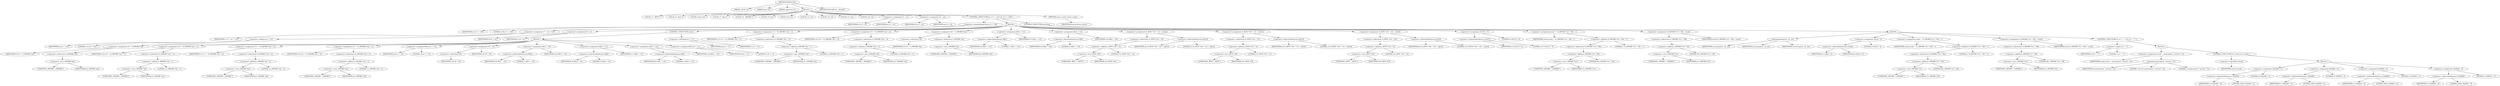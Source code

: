 digraph IGDstartelt {  
"1000112" [label = "(METHOD,IGDstartelt)" ]
"1000113" [label = "(PARAM,_BYTE *a1)" ]
"1000114" [label = "(PARAM,char *a2)" ]
"1000115" [label = "(PARAM,signed int a3)" ]
"1000116" [label = "(BLOCK,,)" ]
"1000117" [label = "(LOCAL,v3: _BYTE *)" ]
"1000118" [label = "(LOCAL,v4: char *)" ]
"1000119" [label = "(LOCAL,result: int)" ]
"1000120" [label = "(LOCAL,v7: char *)" ]
"1000121" [label = "(LOCAL,v8: _DWORD *)" ]
"1000122" [label = "(LOCAL,v9: int)" ]
"1000123" [label = "(LOCAL,v10: int)" ]
"1000124" [label = "(LOCAL,v11: int)" ]
"1000125" [label = "(LOCAL,v12: int)" ]
"1000126" [label = "(LOCAL,v13: int)" ]
"1000127" [label = "(LOCAL,v14: int)" ]
"1000128" [label = "(<operator>.assignment,v3 = a1)" ]
"1000129" [label = "(IDENTIFIER,v3,v3 = a1)" ]
"1000130" [label = "(IDENTIFIER,a1,v3 = a1)" ]
"1000131" [label = "(<operator>.assignment,v4 = a2)" ]
"1000132" [label = "(IDENTIFIER,v4,v4 = a2)" ]
"1000133" [label = "(IDENTIFIER,a2,v4 = a2)" ]
"1000134" [label = "(CONTROL_STRUCTURE,if ( a3 >= 128 ),if ( a3 >= 128 ))" ]
"1000135" [label = "(<operator>.greaterEqualsThan,a3 >= 128)" ]
"1000136" [label = "(IDENTIFIER,a3,a3 >= 128)" ]
"1000137" [label = "(LITERAL,128,a3 >= 128)" ]
"1000138" [label = "(BLOCK,,)" ]
"1000139" [label = "(<operator>.assignment,v7 = a2 + 112)" ]
"1000140" [label = "(IDENTIFIER,v7,v7 = a2 + 112)" ]
"1000141" [label = "(<operator>.addition,a2 + 112)" ]
"1000142" [label = "(IDENTIFIER,a2,a2 + 112)" ]
"1000143" [label = "(LITERAL,112,a2 + 112)" ]
"1000144" [label = "(<operator>.assignment,v8 = a1)" ]
"1000145" [label = "(IDENTIFIER,v8,v8 = a1)" ]
"1000146" [label = "(IDENTIFIER,a1,v8 = a1)" ]
"1000147" [label = "(CONTROL_STRUCTURE,do,do)" ]
"1000148" [label = "(BLOCK,,)" ]
"1000149" [label = "(<operator>.assignment,v9 = *(_DWORD *)a2)" ]
"1000150" [label = "(IDENTIFIER,v9,v9 = *(_DWORD *)a2)" ]
"1000151" [label = "(<operator>.indirection,*(_DWORD *)a2)" ]
"1000152" [label = "(<operator>.cast,(_DWORD *)a2)" ]
"1000153" [label = "(UNKNOWN,_DWORD *,_DWORD *)" ]
"1000154" [label = "(IDENTIFIER,a2,(_DWORD *)a2)" ]
"1000155" [label = "(<operator>.assignment,v10 = *((_DWORD *)a2 + 1))" ]
"1000156" [label = "(IDENTIFIER,v10,v10 = *((_DWORD *)a2 + 1))" ]
"1000157" [label = "(<operator>.indirection,*((_DWORD *)a2 + 1))" ]
"1000158" [label = "(<operator>.addition,(_DWORD *)a2 + 1)" ]
"1000159" [label = "(<operator>.cast,(_DWORD *)a2)" ]
"1000160" [label = "(UNKNOWN,_DWORD *,_DWORD *)" ]
"1000161" [label = "(IDENTIFIER,a2,(_DWORD *)a2)" ]
"1000162" [label = "(LITERAL,1,(_DWORD *)a2 + 1)" ]
"1000163" [label = "(<operator>.assignment,v11 = *((_DWORD *)a2 + 2))" ]
"1000164" [label = "(IDENTIFIER,v11,v11 = *((_DWORD *)a2 + 2))" ]
"1000165" [label = "(<operator>.indirection,*((_DWORD *)a2 + 2))" ]
"1000166" [label = "(<operator>.addition,(_DWORD *)a2 + 2)" ]
"1000167" [label = "(<operator>.cast,(_DWORD *)a2)" ]
"1000168" [label = "(UNKNOWN,_DWORD *,_DWORD *)" ]
"1000169" [label = "(IDENTIFIER,a2,(_DWORD *)a2)" ]
"1000170" [label = "(LITERAL,2,(_DWORD *)a2 + 2)" ]
"1000171" [label = "(<operator>.assignment,v12 = *((_DWORD *)a2 + 3))" ]
"1000172" [label = "(IDENTIFIER,v12,v12 = *((_DWORD *)a2 + 3))" ]
"1000173" [label = "(<operator>.indirection,*((_DWORD *)a2 + 3))" ]
"1000174" [label = "(<operator>.addition,(_DWORD *)a2 + 3)" ]
"1000175" [label = "(<operator>.cast,(_DWORD *)a2)" ]
"1000176" [label = "(UNKNOWN,_DWORD *,_DWORD *)" ]
"1000177" [label = "(IDENTIFIER,a2,(_DWORD *)a2)" ]
"1000178" [label = "(LITERAL,3,(_DWORD *)a2 + 3)" ]
"1000179" [label = "(<operator>.assignmentPlus,a2 += 16)" ]
"1000180" [label = "(IDENTIFIER,a2,a2 += 16)" ]
"1000181" [label = "(LITERAL,16,a2 += 16)" ]
"1000182" [label = "(<operator>.assignment,*v8 = v9)" ]
"1000183" [label = "(<operator>.indirection,*v8)" ]
"1000184" [label = "(IDENTIFIER,v8,*v8 = v9)" ]
"1000185" [label = "(IDENTIFIER,v9,*v8 = v9)" ]
"1000186" [label = "(<operator>.assignment,v8[1] = v10)" ]
"1000187" [label = "(<operator>.indirectIndexAccess,v8[1])" ]
"1000188" [label = "(IDENTIFIER,v8,v8[1] = v10)" ]
"1000189" [label = "(LITERAL,1,v8[1] = v10)" ]
"1000190" [label = "(IDENTIFIER,v10,v8[1] = v10)" ]
"1000191" [label = "(<operator>.assignment,v8[2] = v11)" ]
"1000192" [label = "(<operator>.indirectIndexAccess,v8[2])" ]
"1000193" [label = "(IDENTIFIER,v8,v8[2] = v11)" ]
"1000194" [label = "(LITERAL,2,v8[2] = v11)" ]
"1000195" [label = "(IDENTIFIER,v11,v8[2] = v11)" ]
"1000196" [label = "(<operator>.assignment,v8[3] = v12)" ]
"1000197" [label = "(<operator>.indirectIndexAccess,v8[3])" ]
"1000198" [label = "(IDENTIFIER,v8,v8[3] = v12)" ]
"1000199" [label = "(LITERAL,3,v8[3] = v12)" ]
"1000200" [label = "(IDENTIFIER,v12,v8[3] = v12)" ]
"1000201" [label = "(<operator>.assignmentPlus,v8 += 4)" ]
"1000202" [label = "(IDENTIFIER,v8,v8 += 4)" ]
"1000203" [label = "(LITERAL,4,v8 += 4)" ]
"1000204" [label = "(<operator>.notEquals,a2 != v7)" ]
"1000205" [label = "(IDENTIFIER,a2,a2 != v7)" ]
"1000206" [label = "(IDENTIFIER,v7,a2 != v7)" ]
"1000207" [label = "(<operator>.assignment,v13 = *((_DWORD *)a2 + 1))" ]
"1000208" [label = "(IDENTIFIER,v13,v13 = *((_DWORD *)a2 + 1))" ]
"1000209" [label = "(<operator>.indirection,*((_DWORD *)a2 + 1))" ]
"1000210" [label = "(<operator>.addition,(_DWORD *)a2 + 1)" ]
"1000211" [label = "(<operator>.cast,(_DWORD *)a2)" ]
"1000212" [label = "(UNKNOWN,_DWORD *,_DWORD *)" ]
"1000213" [label = "(IDENTIFIER,a2,(_DWORD *)a2)" ]
"1000214" [label = "(LITERAL,1,(_DWORD *)a2 + 1)" ]
"1000215" [label = "(<operator>.assignment,v14 = *((_DWORD *)a2 + 2))" ]
"1000216" [label = "(IDENTIFIER,v14,v14 = *((_DWORD *)a2 + 2))" ]
"1000217" [label = "(<operator>.indirection,*((_DWORD *)a2 + 2))" ]
"1000218" [label = "(<operator>.addition,(_DWORD *)a2 + 2)" ]
"1000219" [label = "(<operator>.cast,(_DWORD *)a2)" ]
"1000220" [label = "(UNKNOWN,_DWORD *,_DWORD *)" ]
"1000221" [label = "(IDENTIFIER,a2,(_DWORD *)a2)" ]
"1000222" [label = "(LITERAL,2,(_DWORD *)a2 + 2)" ]
"1000223" [label = "(<operator>.assignment,*v8 = *(_DWORD *)a2)" ]
"1000224" [label = "(<operator>.indirection,*v8)" ]
"1000225" [label = "(IDENTIFIER,v8,*v8 = *(_DWORD *)a2)" ]
"1000226" [label = "(<operator>.indirection,*(_DWORD *)a2)" ]
"1000227" [label = "(<operator>.cast,(_DWORD *)a2)" ]
"1000228" [label = "(UNKNOWN,_DWORD *,_DWORD *)" ]
"1000229" [label = "(IDENTIFIER,a2,(_DWORD *)a2)" ]
"1000230" [label = "(<operator>.assignment,v8[1] = v13)" ]
"1000231" [label = "(<operator>.indirectIndexAccess,v8[1])" ]
"1000232" [label = "(IDENTIFIER,v8,v8[1] = v13)" ]
"1000233" [label = "(LITERAL,1,v8[1] = v13)" ]
"1000234" [label = "(IDENTIFIER,v13,v8[1] = v13)" ]
"1000235" [label = "(<operator>.assignment,v8[2] = v14)" ]
"1000236" [label = "(<operator>.indirectIndexAccess,v8[2])" ]
"1000237" [label = "(IDENTIFIER,v8,v8[2] = v14)" ]
"1000238" [label = "(LITERAL,2,v8[2] = v14)" ]
"1000239" [label = "(IDENTIFIER,v14,v8[2] = v14)" ]
"1000240" [label = "(<operator>.assignment,*((_BYTE *)v8 + 12) = a2[12])" ]
"1000241" [label = "(<operator>.indirection,*((_BYTE *)v8 + 12))" ]
"1000242" [label = "(<operator>.addition,(_BYTE *)v8 + 12)" ]
"1000243" [label = "(<operator>.cast,(_BYTE *)v8)" ]
"1000244" [label = "(UNKNOWN,_BYTE *,_BYTE *)" ]
"1000245" [label = "(IDENTIFIER,v8,(_BYTE *)v8)" ]
"1000246" [label = "(LITERAL,12,(_BYTE *)v8 + 12)" ]
"1000247" [label = "(<operator>.indirectIndexAccess,a2[12])" ]
"1000248" [label = "(IDENTIFIER,a2,*((_BYTE *)v8 + 12) = a2[12])" ]
"1000249" [label = "(LITERAL,12,*((_BYTE *)v8 + 12) = a2[12])" ]
"1000250" [label = "(<operator>.assignment,*((_BYTE *)v8 + 13) = a2[13])" ]
"1000251" [label = "(<operator>.indirection,*((_BYTE *)v8 + 13))" ]
"1000252" [label = "(<operator>.addition,(_BYTE *)v8 + 13)" ]
"1000253" [label = "(<operator>.cast,(_BYTE *)v8)" ]
"1000254" [label = "(UNKNOWN,_BYTE *,_BYTE *)" ]
"1000255" [label = "(IDENTIFIER,v8,(_BYTE *)v8)" ]
"1000256" [label = "(LITERAL,13,(_BYTE *)v8 + 13)" ]
"1000257" [label = "(<operator>.indirectIndexAccess,a2[13])" ]
"1000258" [label = "(IDENTIFIER,a2,*((_BYTE *)v8 + 13) = a2[13])" ]
"1000259" [label = "(LITERAL,13,*((_BYTE *)v8 + 13) = a2[13])" ]
"1000260" [label = "(<operator>.assignment,*((_BYTE *)v8 + 14) = a2[14])" ]
"1000261" [label = "(<operator>.indirection,*((_BYTE *)v8 + 14))" ]
"1000262" [label = "(<operator>.addition,(_BYTE *)v8 + 14)" ]
"1000263" [label = "(<operator>.cast,(_BYTE *)v8)" ]
"1000264" [label = "(UNKNOWN,_BYTE *,_BYTE *)" ]
"1000265" [label = "(IDENTIFIER,v8,(_BYTE *)v8)" ]
"1000266" [label = "(LITERAL,14,(_BYTE *)v8 + 14)" ]
"1000267" [label = "(<operator>.indirectIndexAccess,a2[14])" ]
"1000268" [label = "(IDENTIFIER,a2,*((_BYTE *)v8 + 14) = a2[14])" ]
"1000269" [label = "(LITERAL,14,*((_BYTE *)v8 + 14) = a2[14])" ]
"1000270" [label = "(<operator>.assignment,v3[127] = 0)" ]
"1000271" [label = "(<operator>.indirectIndexAccess,v3[127])" ]
"1000272" [label = "(IDENTIFIER,v3,v3[127] = 0)" ]
"1000273" [label = "(LITERAL,127,v3[127] = 0)" ]
"1000274" [label = "(LITERAL,0,v3[127] = 0)" ]
"1000275" [label = "(<operator>.assignment,result = *((_DWORD *)v3 + 96) + 1)" ]
"1000276" [label = "(IDENTIFIER,result,result = *((_DWORD *)v3 + 96) + 1)" ]
"1000277" [label = "(<operator>.addition,*((_DWORD *)v3 + 96) + 1)" ]
"1000278" [label = "(<operator>.indirection,*((_DWORD *)v3 + 96))" ]
"1000279" [label = "(<operator>.addition,(_DWORD *)v3 + 96)" ]
"1000280" [label = "(<operator>.cast,(_DWORD *)v3)" ]
"1000281" [label = "(UNKNOWN,_DWORD *,_DWORD *)" ]
"1000282" [label = "(IDENTIFIER,v3,(_DWORD *)v3)" ]
"1000283" [label = "(LITERAL,96,(_DWORD *)v3 + 96)" ]
"1000284" [label = "(LITERAL,1,*((_DWORD *)v3 + 96) + 1)" ]
"1000285" [label = "(<operator>.assignment,*((_DWORD *)v3 + 96) = result)" ]
"1000286" [label = "(<operator>.indirection,*((_DWORD *)v3 + 96))" ]
"1000287" [label = "(<operator>.addition,(_DWORD *)v3 + 96)" ]
"1000288" [label = "(<operator>.cast,(_DWORD *)v3)" ]
"1000289" [label = "(UNKNOWN,_DWORD *,_DWORD *)" ]
"1000290" [label = "(IDENTIFIER,v3,(_DWORD *)v3)" ]
"1000291" [label = "(LITERAL,96,(_DWORD *)v3 + 96)" ]
"1000292" [label = "(IDENTIFIER,result,*((_DWORD *)v3 + 96) = result)" ]
"1000293" [label = "(CONTROL_STRUCTURE,else,else)" ]
"1000294" [label = "(BLOCK,,)" ]
"1000295" [label = "(memcpy,memcpy(a1, a2, a3))" ]
"1000296" [label = "(IDENTIFIER,a1,memcpy(a1, a2, a3))" ]
"1000297" [label = "(IDENTIFIER,a2,memcpy(a1, a2, a3))" ]
"1000298" [label = "(IDENTIFIER,a3,memcpy(a1, a2, a3))" ]
"1000299" [label = "(<operator>.assignment,v3[a3] = 0)" ]
"1000300" [label = "(<operator>.indirectIndexAccess,v3[a3])" ]
"1000301" [label = "(IDENTIFIER,v3,v3[a3] = 0)" ]
"1000302" [label = "(IDENTIFIER,a3,v3[a3] = 0)" ]
"1000303" [label = "(LITERAL,0,v3[a3] = 0)" ]
"1000304" [label = "(<operator>.assignment,result = *((_DWORD *)v3 + 96) + 1)" ]
"1000305" [label = "(IDENTIFIER,result,result = *((_DWORD *)v3 + 96) + 1)" ]
"1000306" [label = "(<operator>.addition,*((_DWORD *)v3 + 96) + 1)" ]
"1000307" [label = "(<operator>.indirection,*((_DWORD *)v3 + 96))" ]
"1000308" [label = "(<operator>.addition,(_DWORD *)v3 + 96)" ]
"1000309" [label = "(<operator>.cast,(_DWORD *)v3)" ]
"1000310" [label = "(UNKNOWN,_DWORD *,_DWORD *)" ]
"1000311" [label = "(IDENTIFIER,v3,(_DWORD *)v3)" ]
"1000312" [label = "(LITERAL,96,(_DWORD *)v3 + 96)" ]
"1000313" [label = "(LITERAL,1,*((_DWORD *)v3 + 96) + 1)" ]
"1000314" [label = "(<operator>.assignment,*((_DWORD *)v3 + 96) = result)" ]
"1000315" [label = "(<operator>.indirection,*((_DWORD *)v3 + 96))" ]
"1000316" [label = "(<operator>.addition,(_DWORD *)v3 + 96)" ]
"1000317" [label = "(<operator>.cast,(_DWORD *)v3)" ]
"1000318" [label = "(UNKNOWN,_DWORD *,_DWORD *)" ]
"1000319" [label = "(IDENTIFIER,v3,(_DWORD *)v3)" ]
"1000320" [label = "(LITERAL,96,(_DWORD *)v3 + 96)" ]
"1000321" [label = "(IDENTIFIER,result,*((_DWORD *)v3 + 96) = result)" ]
"1000322" [label = "(CONTROL_STRUCTURE,if ( a3 == 7 ),if ( a3 == 7 ))" ]
"1000323" [label = "(<operator>.equals,a3 == 7)" ]
"1000324" [label = "(IDENTIFIER,a3,a3 == 7)" ]
"1000325" [label = "(LITERAL,7,a3 == 7)" ]
"1000326" [label = "(BLOCK,,)" ]
"1000327" [label = "(<operator>.assignment,result = memcmp(v4, \"service\", 7u))" ]
"1000328" [label = "(IDENTIFIER,result,result = memcmp(v4, \"service\", 7u))" ]
"1000329" [label = "(memcmp,memcmp(v4, \"service\", 7u))" ]
"1000330" [label = "(IDENTIFIER,v4,memcmp(v4, \"service\", 7u))" ]
"1000331" [label = "(LITERAL,\"service\",memcmp(v4, \"service\", 7u))" ]
"1000332" [label = "(LITERAL,7u,memcmp(v4, \"service\", 7u))" ]
"1000333" [label = "(CONTROL_STRUCTURE,if ( !result ),if ( !result ))" ]
"1000334" [label = "(<operator>.logicalNot,!result)" ]
"1000335" [label = "(IDENTIFIER,result,!result)" ]
"1000336" [label = "(BLOCK,,)" ]
"1000337" [label = "(<operator>.assignment,v3[2436] = 0)" ]
"1000338" [label = "(<operator>.indirectIndexAccess,v3[2436])" ]
"1000339" [label = "(IDENTIFIER,v3,v3[2436] = 0)" ]
"1000340" [label = "(LITERAL,2436,v3[2436] = 0)" ]
"1000341" [label = "(LITERAL,0,v3[2436] = 0)" ]
"1000342" [label = "(<operator>.assignment,v3[2564] = 0)" ]
"1000343" [label = "(<operator>.indirectIndexAccess,v3[2564])" ]
"1000344" [label = "(IDENTIFIER,v3,v3[2564] = 0)" ]
"1000345" [label = "(LITERAL,2564,v3[2564] = 0)" ]
"1000346" [label = "(LITERAL,0,v3[2564] = 0)" ]
"1000347" [label = "(<operator>.assignment,v3[2692] = 0)" ]
"1000348" [label = "(<operator>.indirectIndexAccess,v3[2692])" ]
"1000349" [label = "(IDENTIFIER,v3,v3[2692] = 0)" ]
"1000350" [label = "(LITERAL,2692,v3[2692] = 0)" ]
"1000351" [label = "(LITERAL,0,v3[2692] = 0)" ]
"1000352" [label = "(<operator>.assignment,v3[2820] = 0)" ]
"1000353" [label = "(<operator>.indirectIndexAccess,v3[2820])" ]
"1000354" [label = "(IDENTIFIER,v3,v3[2820] = 0)" ]
"1000355" [label = "(LITERAL,2820,v3[2820] = 0)" ]
"1000356" [label = "(LITERAL,0,v3[2820] = 0)" ]
"1000357" [label = "(RETURN,return result;,return result;)" ]
"1000358" [label = "(IDENTIFIER,result,return result;)" ]
"1000359" [label = "(METHOD_RETURN,int __fastcall)" ]
  "1000112" -> "1000113" 
  "1000112" -> "1000114" 
  "1000112" -> "1000115" 
  "1000112" -> "1000116" 
  "1000112" -> "1000359" 
  "1000116" -> "1000117" 
  "1000116" -> "1000118" 
  "1000116" -> "1000119" 
  "1000116" -> "1000120" 
  "1000116" -> "1000121" 
  "1000116" -> "1000122" 
  "1000116" -> "1000123" 
  "1000116" -> "1000124" 
  "1000116" -> "1000125" 
  "1000116" -> "1000126" 
  "1000116" -> "1000127" 
  "1000116" -> "1000128" 
  "1000116" -> "1000131" 
  "1000116" -> "1000134" 
  "1000116" -> "1000357" 
  "1000128" -> "1000129" 
  "1000128" -> "1000130" 
  "1000131" -> "1000132" 
  "1000131" -> "1000133" 
  "1000134" -> "1000135" 
  "1000134" -> "1000138" 
  "1000134" -> "1000293" 
  "1000135" -> "1000136" 
  "1000135" -> "1000137" 
  "1000138" -> "1000139" 
  "1000138" -> "1000144" 
  "1000138" -> "1000147" 
  "1000138" -> "1000207" 
  "1000138" -> "1000215" 
  "1000138" -> "1000223" 
  "1000138" -> "1000230" 
  "1000138" -> "1000235" 
  "1000138" -> "1000240" 
  "1000138" -> "1000250" 
  "1000138" -> "1000260" 
  "1000138" -> "1000270" 
  "1000138" -> "1000275" 
  "1000138" -> "1000285" 
  "1000139" -> "1000140" 
  "1000139" -> "1000141" 
  "1000141" -> "1000142" 
  "1000141" -> "1000143" 
  "1000144" -> "1000145" 
  "1000144" -> "1000146" 
  "1000147" -> "1000148" 
  "1000147" -> "1000204" 
  "1000148" -> "1000149" 
  "1000148" -> "1000155" 
  "1000148" -> "1000163" 
  "1000148" -> "1000171" 
  "1000148" -> "1000179" 
  "1000148" -> "1000182" 
  "1000148" -> "1000186" 
  "1000148" -> "1000191" 
  "1000148" -> "1000196" 
  "1000148" -> "1000201" 
  "1000149" -> "1000150" 
  "1000149" -> "1000151" 
  "1000151" -> "1000152" 
  "1000152" -> "1000153" 
  "1000152" -> "1000154" 
  "1000155" -> "1000156" 
  "1000155" -> "1000157" 
  "1000157" -> "1000158" 
  "1000158" -> "1000159" 
  "1000158" -> "1000162" 
  "1000159" -> "1000160" 
  "1000159" -> "1000161" 
  "1000163" -> "1000164" 
  "1000163" -> "1000165" 
  "1000165" -> "1000166" 
  "1000166" -> "1000167" 
  "1000166" -> "1000170" 
  "1000167" -> "1000168" 
  "1000167" -> "1000169" 
  "1000171" -> "1000172" 
  "1000171" -> "1000173" 
  "1000173" -> "1000174" 
  "1000174" -> "1000175" 
  "1000174" -> "1000178" 
  "1000175" -> "1000176" 
  "1000175" -> "1000177" 
  "1000179" -> "1000180" 
  "1000179" -> "1000181" 
  "1000182" -> "1000183" 
  "1000182" -> "1000185" 
  "1000183" -> "1000184" 
  "1000186" -> "1000187" 
  "1000186" -> "1000190" 
  "1000187" -> "1000188" 
  "1000187" -> "1000189" 
  "1000191" -> "1000192" 
  "1000191" -> "1000195" 
  "1000192" -> "1000193" 
  "1000192" -> "1000194" 
  "1000196" -> "1000197" 
  "1000196" -> "1000200" 
  "1000197" -> "1000198" 
  "1000197" -> "1000199" 
  "1000201" -> "1000202" 
  "1000201" -> "1000203" 
  "1000204" -> "1000205" 
  "1000204" -> "1000206" 
  "1000207" -> "1000208" 
  "1000207" -> "1000209" 
  "1000209" -> "1000210" 
  "1000210" -> "1000211" 
  "1000210" -> "1000214" 
  "1000211" -> "1000212" 
  "1000211" -> "1000213" 
  "1000215" -> "1000216" 
  "1000215" -> "1000217" 
  "1000217" -> "1000218" 
  "1000218" -> "1000219" 
  "1000218" -> "1000222" 
  "1000219" -> "1000220" 
  "1000219" -> "1000221" 
  "1000223" -> "1000224" 
  "1000223" -> "1000226" 
  "1000224" -> "1000225" 
  "1000226" -> "1000227" 
  "1000227" -> "1000228" 
  "1000227" -> "1000229" 
  "1000230" -> "1000231" 
  "1000230" -> "1000234" 
  "1000231" -> "1000232" 
  "1000231" -> "1000233" 
  "1000235" -> "1000236" 
  "1000235" -> "1000239" 
  "1000236" -> "1000237" 
  "1000236" -> "1000238" 
  "1000240" -> "1000241" 
  "1000240" -> "1000247" 
  "1000241" -> "1000242" 
  "1000242" -> "1000243" 
  "1000242" -> "1000246" 
  "1000243" -> "1000244" 
  "1000243" -> "1000245" 
  "1000247" -> "1000248" 
  "1000247" -> "1000249" 
  "1000250" -> "1000251" 
  "1000250" -> "1000257" 
  "1000251" -> "1000252" 
  "1000252" -> "1000253" 
  "1000252" -> "1000256" 
  "1000253" -> "1000254" 
  "1000253" -> "1000255" 
  "1000257" -> "1000258" 
  "1000257" -> "1000259" 
  "1000260" -> "1000261" 
  "1000260" -> "1000267" 
  "1000261" -> "1000262" 
  "1000262" -> "1000263" 
  "1000262" -> "1000266" 
  "1000263" -> "1000264" 
  "1000263" -> "1000265" 
  "1000267" -> "1000268" 
  "1000267" -> "1000269" 
  "1000270" -> "1000271" 
  "1000270" -> "1000274" 
  "1000271" -> "1000272" 
  "1000271" -> "1000273" 
  "1000275" -> "1000276" 
  "1000275" -> "1000277" 
  "1000277" -> "1000278" 
  "1000277" -> "1000284" 
  "1000278" -> "1000279" 
  "1000279" -> "1000280" 
  "1000279" -> "1000283" 
  "1000280" -> "1000281" 
  "1000280" -> "1000282" 
  "1000285" -> "1000286" 
  "1000285" -> "1000292" 
  "1000286" -> "1000287" 
  "1000287" -> "1000288" 
  "1000287" -> "1000291" 
  "1000288" -> "1000289" 
  "1000288" -> "1000290" 
  "1000293" -> "1000294" 
  "1000294" -> "1000295" 
  "1000294" -> "1000299" 
  "1000294" -> "1000304" 
  "1000294" -> "1000314" 
  "1000294" -> "1000322" 
  "1000295" -> "1000296" 
  "1000295" -> "1000297" 
  "1000295" -> "1000298" 
  "1000299" -> "1000300" 
  "1000299" -> "1000303" 
  "1000300" -> "1000301" 
  "1000300" -> "1000302" 
  "1000304" -> "1000305" 
  "1000304" -> "1000306" 
  "1000306" -> "1000307" 
  "1000306" -> "1000313" 
  "1000307" -> "1000308" 
  "1000308" -> "1000309" 
  "1000308" -> "1000312" 
  "1000309" -> "1000310" 
  "1000309" -> "1000311" 
  "1000314" -> "1000315" 
  "1000314" -> "1000321" 
  "1000315" -> "1000316" 
  "1000316" -> "1000317" 
  "1000316" -> "1000320" 
  "1000317" -> "1000318" 
  "1000317" -> "1000319" 
  "1000322" -> "1000323" 
  "1000322" -> "1000326" 
  "1000323" -> "1000324" 
  "1000323" -> "1000325" 
  "1000326" -> "1000327" 
  "1000326" -> "1000333" 
  "1000327" -> "1000328" 
  "1000327" -> "1000329" 
  "1000329" -> "1000330" 
  "1000329" -> "1000331" 
  "1000329" -> "1000332" 
  "1000333" -> "1000334" 
  "1000333" -> "1000336" 
  "1000334" -> "1000335" 
  "1000336" -> "1000337" 
  "1000336" -> "1000342" 
  "1000336" -> "1000347" 
  "1000336" -> "1000352" 
  "1000337" -> "1000338" 
  "1000337" -> "1000341" 
  "1000338" -> "1000339" 
  "1000338" -> "1000340" 
  "1000342" -> "1000343" 
  "1000342" -> "1000346" 
  "1000343" -> "1000344" 
  "1000343" -> "1000345" 
  "1000347" -> "1000348" 
  "1000347" -> "1000351" 
  "1000348" -> "1000349" 
  "1000348" -> "1000350" 
  "1000352" -> "1000353" 
  "1000352" -> "1000356" 
  "1000353" -> "1000354" 
  "1000353" -> "1000355" 
  "1000357" -> "1000358" 
}
